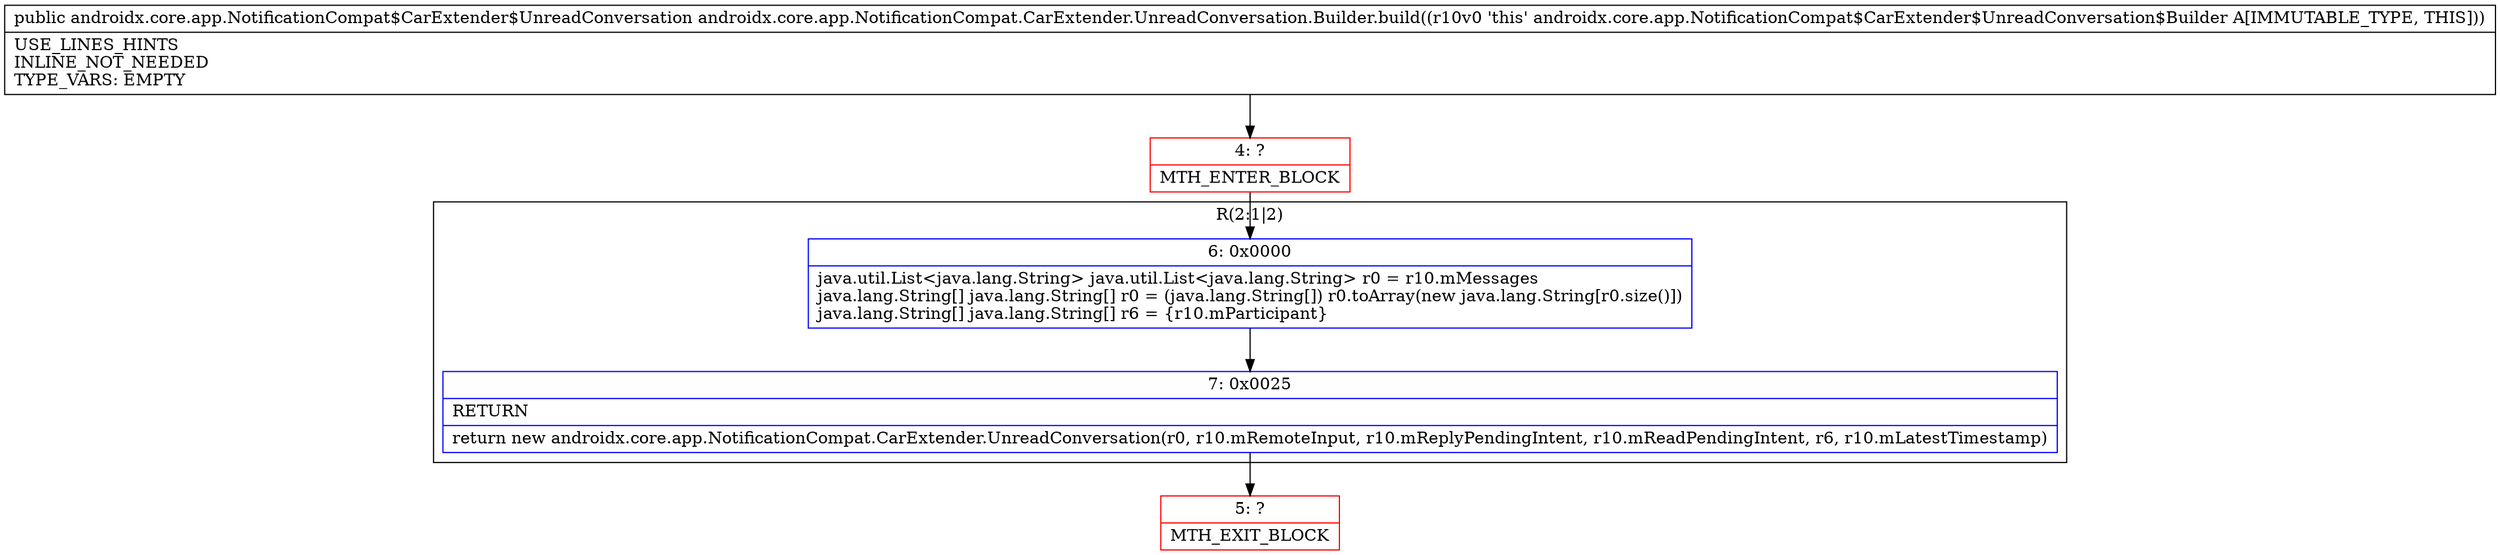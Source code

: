 digraph "CFG forandroidx.core.app.NotificationCompat.CarExtender.UnreadConversation.Builder.build()Landroidx\/core\/app\/NotificationCompat$CarExtender$UnreadConversation;" {
subgraph cluster_Region_1949626050 {
label = "R(2:1|2)";
node [shape=record,color=blue];
Node_6 [shape=record,label="{6\:\ 0x0000|java.util.List\<java.lang.String\> java.util.List\<java.lang.String\> r0 = r10.mMessages\ljava.lang.String[] java.lang.String[] r0 = (java.lang.String[]) r0.toArray(new java.lang.String[r0.size()])\ljava.lang.String[] java.lang.String[] r6 = \{r10.mParticipant\}\l}"];
Node_7 [shape=record,label="{7\:\ 0x0025|RETURN\l|return new androidx.core.app.NotificationCompat.CarExtender.UnreadConversation(r0, r10.mRemoteInput, r10.mReplyPendingIntent, r10.mReadPendingIntent, r6, r10.mLatestTimestamp)\l}"];
}
Node_4 [shape=record,color=red,label="{4\:\ ?|MTH_ENTER_BLOCK\l}"];
Node_5 [shape=record,color=red,label="{5\:\ ?|MTH_EXIT_BLOCK\l}"];
MethodNode[shape=record,label="{public androidx.core.app.NotificationCompat$CarExtender$UnreadConversation androidx.core.app.NotificationCompat.CarExtender.UnreadConversation.Builder.build((r10v0 'this' androidx.core.app.NotificationCompat$CarExtender$UnreadConversation$Builder A[IMMUTABLE_TYPE, THIS]))  | USE_LINES_HINTS\lINLINE_NOT_NEEDED\lTYPE_VARS: EMPTY\l}"];
MethodNode -> Node_4;Node_6 -> Node_7;
Node_7 -> Node_5;
Node_4 -> Node_6;
}

